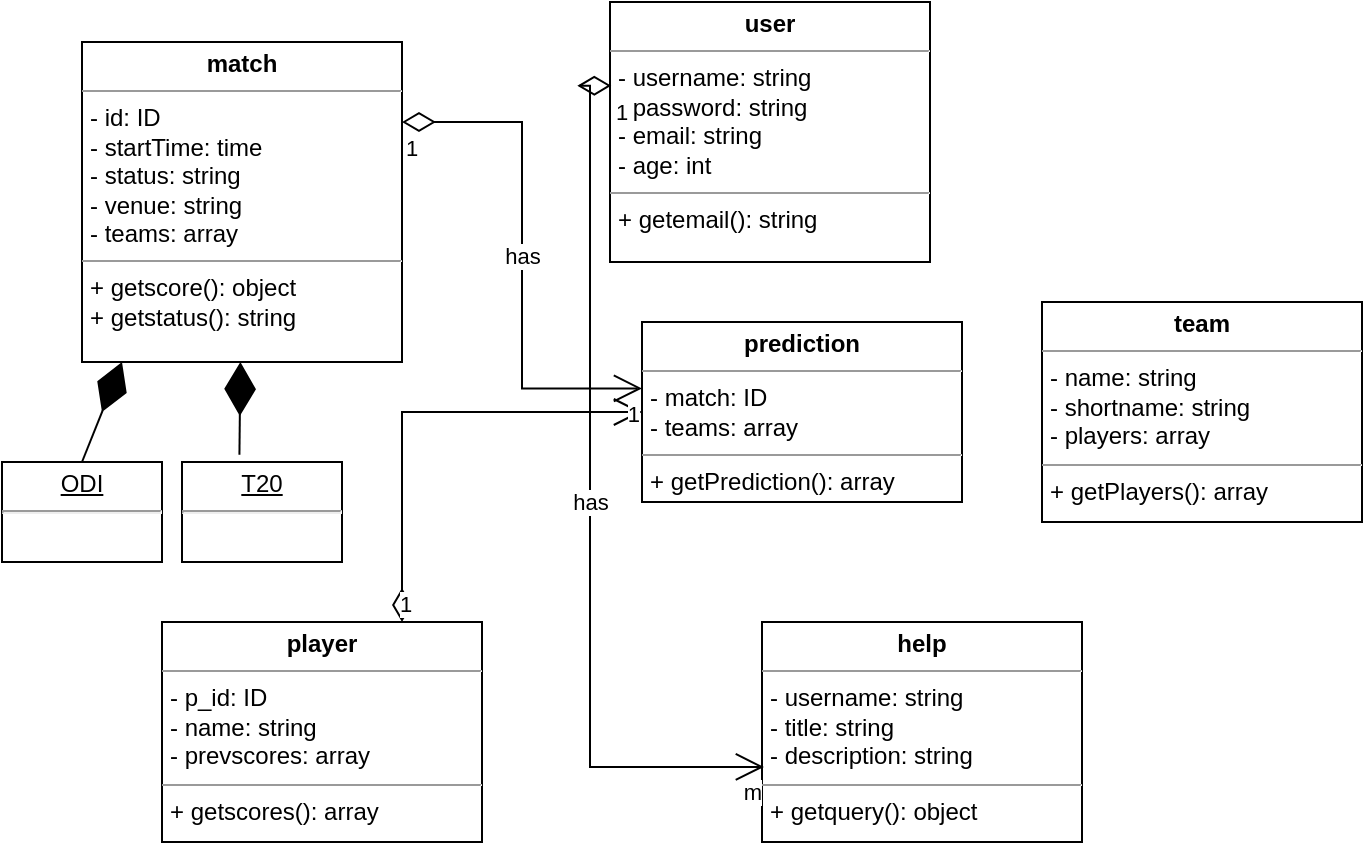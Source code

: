 <mxfile version="21.1.2" type="device">
  <diagram id="C5RBs43oDa-KdzZeNtuy" name="Page-1">
    <mxGraphModel dx="973" dy="469" grid="1" gridSize="10" guides="1" tooltips="1" connect="1" arrows="1" fold="1" page="1" pageScale="1" pageWidth="827" pageHeight="1169" math="0" shadow="0">
      <root>
        <mxCell id="WIyWlLk6GJQsqaUBKTNV-0" />
        <mxCell id="WIyWlLk6GJQsqaUBKTNV-1" parent="WIyWlLk6GJQsqaUBKTNV-0" />
        <mxCell id="5WAm2VylrDbyu4NL7KrD-0" value="&lt;p style=&quot;margin:0px;margin-top:4px;text-align:center;&quot;&gt;&lt;b&gt;match&lt;/b&gt;&lt;/p&gt;&lt;hr size=&quot;1&quot;&gt;&lt;p style=&quot;margin:0px;margin-left:4px;&quot;&gt;- id: ID&lt;/p&gt;&lt;p style=&quot;margin:0px;margin-left:4px;&quot;&gt;- startTime: time&lt;/p&gt;&lt;p style=&quot;margin:0px;margin-left:4px;&quot;&gt;- status: string&lt;/p&gt;&lt;p style=&quot;margin:0px;margin-left:4px;&quot;&gt;- venue: string&lt;/p&gt;&lt;p style=&quot;margin:0px;margin-left:4px;&quot;&gt;- teams: array&lt;/p&gt;&lt;hr size=&quot;1&quot;&gt;&lt;p style=&quot;margin:0px;margin-left:4px;&quot;&gt;+ getscore(): object&lt;/p&gt;&lt;p style=&quot;margin:0px;margin-left:4px;&quot;&gt;+ getstatus(): string&lt;/p&gt;" style="verticalAlign=top;align=left;overflow=fill;fontSize=12;fontFamily=Helvetica;html=1;whiteSpace=wrap;" vertex="1" parent="WIyWlLk6GJQsqaUBKTNV-1">
          <mxGeometry x="150" y="100" width="160" height="160" as="geometry" />
        </mxCell>
        <mxCell id="5WAm2VylrDbyu4NL7KrD-1" value="&lt;p style=&quot;margin:0px;margin-top:4px;text-align:center;&quot;&gt;&lt;b&gt;player&lt;/b&gt;&lt;/p&gt;&lt;hr size=&quot;1&quot;&gt;&lt;p style=&quot;margin:0px;margin-left:4px;&quot;&gt;- p_id: ID&lt;/p&gt;&lt;p style=&quot;margin:0px;margin-left:4px;&quot;&gt;- name: string&lt;/p&gt;&lt;p style=&quot;margin:0px;margin-left:4px;&quot;&gt;- prevscores: array&lt;/p&gt;&lt;hr size=&quot;1&quot;&gt;&lt;p style=&quot;margin:0px;margin-left:4px;&quot;&gt;+ getscores(): array&lt;/p&gt;" style="verticalAlign=top;align=left;overflow=fill;fontSize=12;fontFamily=Helvetica;html=1;whiteSpace=wrap;" vertex="1" parent="WIyWlLk6GJQsqaUBKTNV-1">
          <mxGeometry x="190" y="390" width="160" height="110" as="geometry" />
        </mxCell>
        <mxCell id="5WAm2VylrDbyu4NL7KrD-2" value="&lt;p style=&quot;margin:0px;margin-top:4px;text-align:center;&quot;&gt;&lt;b&gt;help&lt;/b&gt;&lt;/p&gt;&lt;hr size=&quot;1&quot;&gt;&lt;p style=&quot;margin:0px;margin-left:4px;&quot;&gt;- username: string&lt;/p&gt;&lt;p style=&quot;margin:0px;margin-left:4px;&quot;&gt;- title: string&lt;/p&gt;&lt;p style=&quot;margin:0px;margin-left:4px;&quot;&gt;- description: string&lt;/p&gt;&lt;hr size=&quot;1&quot;&gt;&lt;p style=&quot;margin:0px;margin-left:4px;&quot;&gt;+ getquery(): object&lt;/p&gt;" style="verticalAlign=top;align=left;overflow=fill;fontSize=12;fontFamily=Helvetica;html=1;whiteSpace=wrap;" vertex="1" parent="WIyWlLk6GJQsqaUBKTNV-1">
          <mxGeometry x="490" y="390" width="160" height="110" as="geometry" />
        </mxCell>
        <mxCell id="5WAm2VylrDbyu4NL7KrD-3" value="&lt;p style=&quot;margin:0px;margin-top:4px;text-align:center;&quot;&gt;&lt;b&gt;user&lt;/b&gt;&lt;/p&gt;&lt;hr size=&quot;1&quot;&gt;&lt;p style=&quot;margin:0px;margin-left:4px;&quot;&gt;- username: string&lt;/p&gt;&lt;p style=&quot;margin:0px;margin-left:4px;&quot;&gt;- password: string&lt;/p&gt;&lt;p style=&quot;margin:0px;margin-left:4px;&quot;&gt;- email: string&lt;/p&gt;&lt;p style=&quot;margin:0px;margin-left:4px;&quot;&gt;- age: int&lt;/p&gt;&lt;hr size=&quot;1&quot;&gt;&lt;p style=&quot;margin:0px;margin-left:4px;&quot;&gt;+ getemail(): string&amp;nbsp;&lt;/p&gt;" style="verticalAlign=top;align=left;overflow=fill;fontSize=12;fontFamily=Helvetica;html=1;whiteSpace=wrap;" vertex="1" parent="WIyWlLk6GJQsqaUBKTNV-1">
          <mxGeometry x="414" y="80" width="160" height="130" as="geometry" />
        </mxCell>
        <mxCell id="5WAm2VylrDbyu4NL7KrD-4" value="&lt;p style=&quot;margin:0px;margin-top:4px;text-align:center;&quot;&gt;&lt;b&gt;prediction&lt;/b&gt;&lt;/p&gt;&lt;hr size=&quot;1&quot;&gt;&lt;p style=&quot;margin:0px;margin-left:4px;&quot;&gt;- match: ID&lt;/p&gt;&lt;p style=&quot;margin:0px;margin-left:4px;&quot;&gt;- teams: array&lt;/p&gt;&lt;hr size=&quot;1&quot;&gt;&lt;p style=&quot;margin:0px;margin-left:4px;&quot;&gt;+ getPrediction(): array&lt;/p&gt;" style="verticalAlign=top;align=left;overflow=fill;fontSize=12;fontFamily=Helvetica;html=1;whiteSpace=wrap;" vertex="1" parent="WIyWlLk6GJQsqaUBKTNV-1">
          <mxGeometry x="430" y="240" width="160" height="90" as="geometry" />
        </mxCell>
        <mxCell id="5WAm2VylrDbyu4NL7KrD-5" value="&lt;p style=&quot;margin:0px;margin-top:4px;text-align:center;&quot;&gt;&lt;b&gt;team&lt;/b&gt;&lt;/p&gt;&lt;hr size=&quot;1&quot;&gt;&lt;p style=&quot;margin:0px;margin-left:4px;&quot;&gt;- name: string&lt;/p&gt;&lt;p style=&quot;margin:0px;margin-left:4px;&quot;&gt;- shortname: string&lt;/p&gt;&lt;p style=&quot;margin:0px;margin-left:4px;&quot;&gt;- players: array&lt;/p&gt;&lt;hr size=&quot;1&quot;&gt;&lt;p style=&quot;margin:0px;margin-left:4px;&quot;&gt;+ getPlayers(): array&lt;/p&gt;" style="verticalAlign=top;align=left;overflow=fill;fontSize=12;fontFamily=Helvetica;html=1;whiteSpace=wrap;" vertex="1" parent="WIyWlLk6GJQsqaUBKTNV-1">
          <mxGeometry x="630" y="230" width="160" height="110" as="geometry" />
        </mxCell>
        <mxCell id="5WAm2VylrDbyu4NL7KrD-6" value="1" style="endArrow=open;html=1;endSize=12;startArrow=diamondThin;startSize=14;startFill=0;edgeStyle=orthogonalEdgeStyle;align=left;verticalAlign=bottom;rounded=0;exitX=0.75;exitY=0;exitDx=0;exitDy=0;entryX=0;entryY=0.5;entryDx=0;entryDy=0;" edge="1" parent="WIyWlLk6GJQsqaUBKTNV-1" source="5WAm2VylrDbyu4NL7KrD-1" target="5WAm2VylrDbyu4NL7KrD-4">
          <mxGeometry x="-1" y="3" relative="1" as="geometry">
            <mxPoint x="330" y="280" as="sourcePoint" />
            <mxPoint x="490" y="280" as="targetPoint" />
          </mxGeometry>
        </mxCell>
        <mxCell id="5WAm2VylrDbyu4NL7KrD-11" value="&lt;p style=&quot;margin:0px;margin-top:4px;text-align:center;text-decoration:underline;&quot;&gt;ODI&lt;/p&gt;&lt;hr&gt;&lt;p style=&quot;margin:0px;margin-left:8px;&quot;&gt;&lt;br&gt;&lt;/p&gt;" style="verticalAlign=top;align=left;overflow=fill;fontSize=12;fontFamily=Helvetica;html=1;whiteSpace=wrap;" vertex="1" parent="WIyWlLk6GJQsqaUBKTNV-1">
          <mxGeometry x="110" y="310" width="80" height="50" as="geometry" />
        </mxCell>
        <mxCell id="5WAm2VylrDbyu4NL7KrD-12" value="&lt;p style=&quot;margin:0px;margin-top:4px;text-align:center;text-decoration:underline;&quot;&gt;T20&lt;/p&gt;&lt;hr&gt;&lt;p style=&quot;margin:0px;margin-left:8px;&quot;&gt;&lt;br&gt;&lt;/p&gt;" style="verticalAlign=top;align=left;overflow=fill;fontSize=12;fontFamily=Helvetica;html=1;whiteSpace=wrap;" vertex="1" parent="WIyWlLk6GJQsqaUBKTNV-1">
          <mxGeometry x="200" y="310" width="80" height="50" as="geometry" />
        </mxCell>
        <mxCell id="5WAm2VylrDbyu4NL7KrD-13" value="" style="endArrow=diamondThin;endFill=1;endSize=24;html=1;rounded=0;exitX=0.5;exitY=0;exitDx=0;exitDy=0;entryX=0.125;entryY=1;entryDx=0;entryDy=0;entryPerimeter=0;" edge="1" parent="WIyWlLk6GJQsqaUBKTNV-1" source="5WAm2VylrDbyu4NL7KrD-11" target="5WAm2VylrDbyu4NL7KrD-0">
          <mxGeometry width="160" relative="1" as="geometry">
            <mxPoint x="330" y="280" as="sourcePoint" />
            <mxPoint x="490" y="280" as="targetPoint" />
          </mxGeometry>
        </mxCell>
        <mxCell id="5WAm2VylrDbyu4NL7KrD-15" value="" style="endArrow=diamondThin;endFill=1;endSize=24;html=1;rounded=0;exitX=0.359;exitY=-0.073;exitDx=0;exitDy=0;exitPerimeter=0;" edge="1" parent="WIyWlLk6GJQsqaUBKTNV-1" source="5WAm2VylrDbyu4NL7KrD-12" target="5WAm2VylrDbyu4NL7KrD-0">
          <mxGeometry width="160" relative="1" as="geometry">
            <mxPoint x="70" y="330" as="sourcePoint" />
            <mxPoint x="140" y="290" as="targetPoint" />
          </mxGeometry>
        </mxCell>
        <mxCell id="5WAm2VylrDbyu4NL7KrD-16" value="has" style="endArrow=open;html=1;endSize=12;startArrow=diamondThin;startSize=14;startFill=0;edgeStyle=orthogonalEdgeStyle;rounded=0;exitX=1;exitY=0.25;exitDx=0;exitDy=0;entryX=0;entryY=0.369;entryDx=0;entryDy=0;entryPerimeter=0;" edge="1" parent="WIyWlLk6GJQsqaUBKTNV-1" source="5WAm2VylrDbyu4NL7KrD-0" target="5WAm2VylrDbyu4NL7KrD-4">
          <mxGeometry relative="1" as="geometry">
            <mxPoint x="330" y="210" as="sourcePoint" />
            <mxPoint x="490" y="210" as="targetPoint" />
          </mxGeometry>
        </mxCell>
        <mxCell id="5WAm2VylrDbyu4NL7KrD-17" value="1" style="edgeLabel;resizable=0;html=1;align=left;verticalAlign=top;" connectable="0" vertex="1" parent="5WAm2VylrDbyu4NL7KrD-16">
          <mxGeometry x="-1" relative="1" as="geometry" />
        </mxCell>
        <mxCell id="5WAm2VylrDbyu4NL7KrD-18" value="1" style="edgeLabel;resizable=0;html=1;align=right;verticalAlign=top;" connectable="0" vertex="1" parent="5WAm2VylrDbyu4NL7KrD-16">
          <mxGeometry x="1" relative="1" as="geometry" />
        </mxCell>
        <mxCell id="5WAm2VylrDbyu4NL7KrD-19" value="has" style="endArrow=open;html=1;endSize=12;startArrow=diamondThin;startSize=14;startFill=0;edgeStyle=orthogonalEdgeStyle;rounded=0;exitX=0.004;exitY=0.322;exitDx=0;exitDy=0;entryX=0.006;entryY=0.659;entryDx=0;entryDy=0;entryPerimeter=0;exitPerimeter=0;" edge="1" parent="WIyWlLk6GJQsqaUBKTNV-1" source="5WAm2VylrDbyu4NL7KrD-3" target="5WAm2VylrDbyu4NL7KrD-2">
          <mxGeometry relative="1" as="geometry">
            <mxPoint x="270" y="150" as="sourcePoint" />
            <mxPoint x="380" y="283" as="targetPoint" />
          </mxGeometry>
        </mxCell>
        <mxCell id="5WAm2VylrDbyu4NL7KrD-20" value="1" style="edgeLabel;resizable=0;html=1;align=left;verticalAlign=top;" connectable="0" vertex="1" parent="5WAm2VylrDbyu4NL7KrD-19">
          <mxGeometry x="-1" relative="1" as="geometry" />
        </mxCell>
        <mxCell id="5WAm2VylrDbyu4NL7KrD-21" value="m" style="edgeLabel;resizable=0;html=1;align=right;verticalAlign=top;" connectable="0" vertex="1" parent="5WAm2VylrDbyu4NL7KrD-19">
          <mxGeometry x="1" relative="1" as="geometry" />
        </mxCell>
      </root>
    </mxGraphModel>
  </diagram>
</mxfile>
